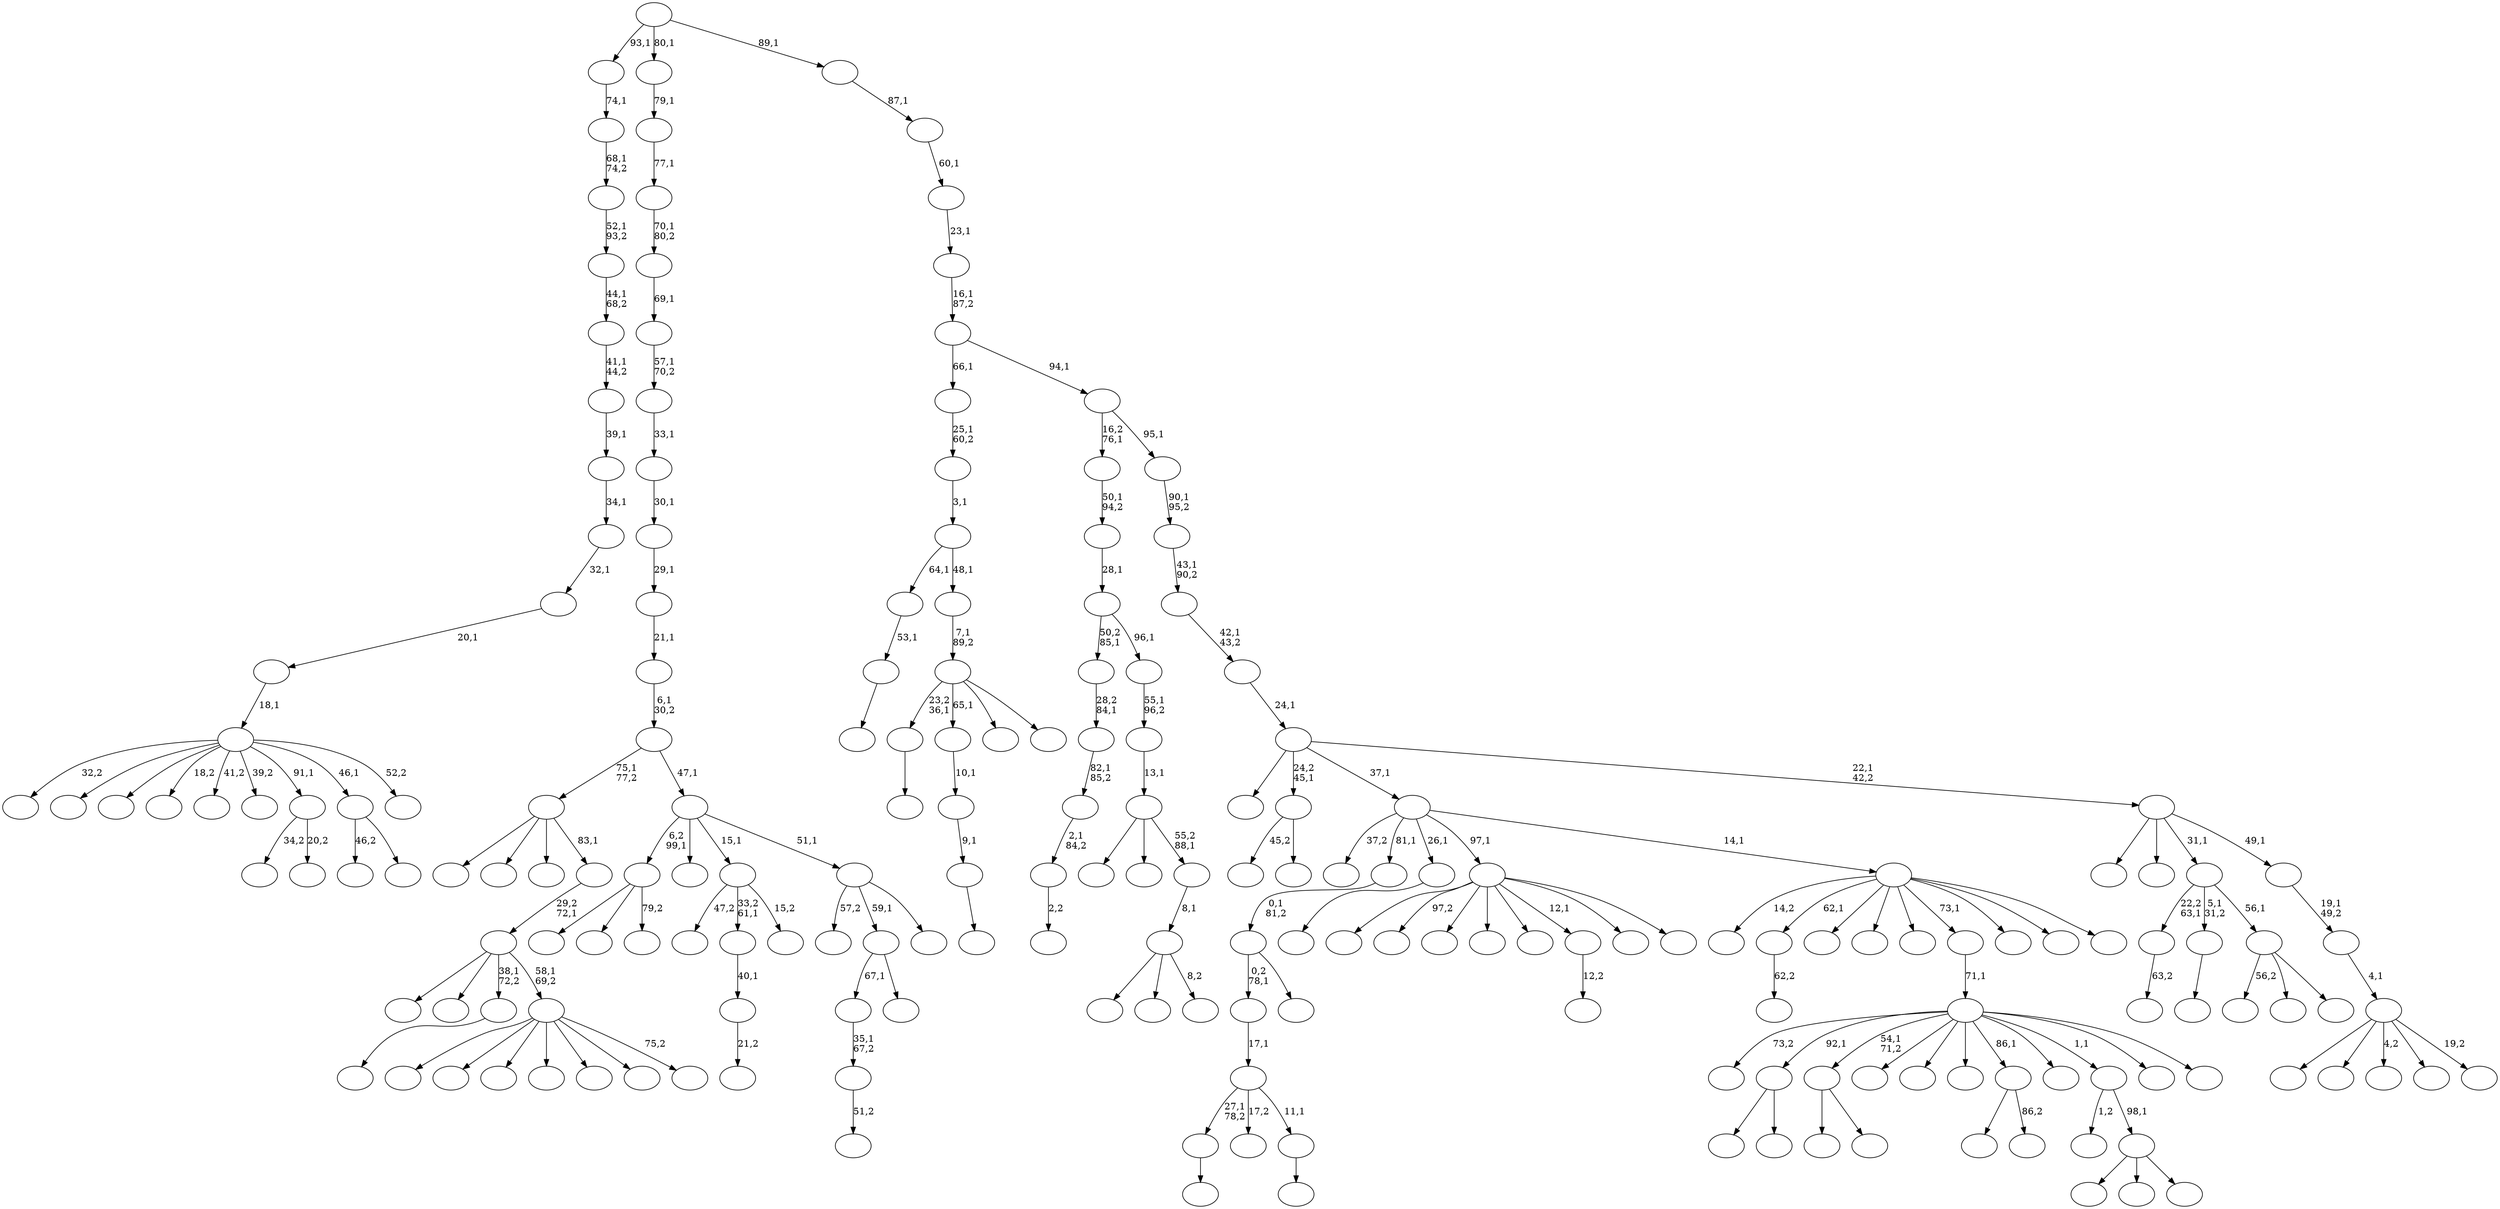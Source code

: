 digraph T {
	200 [label=""]
	199 [label=""]
	198 [label=""]
	197 [label=""]
	196 [label=""]
	195 [label=""]
	194 [label=""]
	193 [label=""]
	192 [label=""]
	191 [label=""]
	190 [label=""]
	189 [label=""]
	188 [label=""]
	187 [label=""]
	186 [label=""]
	185 [label=""]
	184 [label=""]
	183 [label=""]
	182 [label=""]
	181 [label=""]
	180 [label=""]
	179 [label=""]
	178 [label=""]
	177 [label=""]
	176 [label=""]
	175 [label=""]
	174 [label=""]
	173 [label=""]
	172 [label=""]
	171 [label=""]
	170 [label=""]
	169 [label=""]
	168 [label=""]
	167 [label=""]
	166 [label=""]
	165 [label=""]
	164 [label=""]
	163 [label=""]
	162 [label=""]
	161 [label=""]
	160 [label=""]
	159 [label=""]
	158 [label=""]
	157 [label=""]
	156 [label=""]
	155 [label=""]
	154 [label=""]
	153 [label=""]
	152 [label=""]
	151 [label=""]
	150 [label=""]
	149 [label=""]
	148 [label=""]
	147 [label=""]
	146 [label=""]
	145 [label=""]
	144 [label=""]
	143 [label=""]
	142 [label=""]
	141 [label=""]
	140 [label=""]
	139 [label=""]
	138 [label=""]
	137 [label=""]
	136 [label=""]
	135 [label=""]
	134 [label=""]
	133 [label=""]
	132 [label=""]
	131 [label=""]
	130 [label=""]
	129 [label=""]
	128 [label=""]
	127 [label=""]
	126 [label=""]
	125 [label=""]
	124 [label=""]
	123 [label=""]
	122 [label=""]
	121 [label=""]
	120 [label=""]
	119 [label=""]
	118 [label=""]
	117 [label=""]
	116 [label=""]
	115 [label=""]
	114 [label=""]
	113 [label=""]
	112 [label=""]
	111 [label=""]
	110 [label=""]
	109 [label=""]
	108 [label=""]
	107 [label=""]
	106 [label=""]
	105 [label=""]
	104 [label=""]
	103 [label=""]
	102 [label=""]
	101 [label=""]
	100 [label=""]
	99 [label=""]
	98 [label=""]
	97 [label=""]
	96 [label=""]
	95 [label=""]
	94 [label=""]
	93 [label=""]
	92 [label=""]
	91 [label=""]
	90 [label=""]
	89 [label=""]
	88 [label=""]
	87 [label=""]
	86 [label=""]
	85 [label=""]
	84 [label=""]
	83 [label=""]
	82 [label=""]
	81 [label=""]
	80 [label=""]
	79 [label=""]
	78 [label=""]
	77 [label=""]
	76 [label=""]
	75 [label=""]
	74 [label=""]
	73 [label=""]
	72 [label=""]
	71 [label=""]
	70 [label=""]
	69 [label=""]
	68 [label=""]
	67 [label=""]
	66 [label=""]
	65 [label=""]
	64 [label=""]
	63 [label=""]
	62 [label=""]
	61 [label=""]
	60 [label=""]
	59 [label=""]
	58 [label=""]
	57 [label=""]
	56 [label=""]
	55 [label=""]
	54 [label=""]
	53 [label=""]
	52 [label=""]
	51 [label=""]
	50 [label=""]
	49 [label=""]
	48 [label=""]
	47 [label=""]
	46 [label=""]
	45 [label=""]
	44 [label=""]
	43 [label=""]
	42 [label=""]
	41 [label=""]
	40 [label=""]
	39 [label=""]
	38 [label=""]
	37 [label=""]
	36 [label=""]
	35 [label=""]
	34 [label=""]
	33 [label=""]
	32 [label=""]
	31 [label=""]
	30 [label=""]
	29 [label=""]
	28 [label=""]
	27 [label=""]
	26 [label=""]
	25 [label=""]
	24 [label=""]
	23 [label=""]
	22 [label=""]
	21 [label=""]
	20 [label=""]
	19 [label=""]
	18 [label=""]
	17 [label=""]
	16 [label=""]
	15 [label=""]
	14 [label=""]
	13 [label=""]
	12 [label=""]
	11 [label=""]
	10 [label=""]
	9 [label=""]
	8 [label=""]
	7 [label=""]
	6 [label=""]
	5 [label=""]
	4 [label=""]
	3 [label=""]
	2 [label=""]
	1 [label=""]
	0 [label=""]
	195 -> 196 [label=""]
	188 -> 189 [label="51,2"]
	187 -> 188 [label="35,1\n67,2"]
	181 -> 182 [label=""]
	180 -> 195 [label="27,1\n78,2"]
	180 -> 184 [label="17,2"]
	180 -> 181 [label="11,1"]
	179 -> 180 [label="17,1"]
	171 -> 172 [label="2,2"]
	170 -> 171 [label="2,1\n84,2"]
	169 -> 170 [label="82,1\n85,2"]
	168 -> 169 [label="28,2\n84,1"]
	166 -> 167 [label=""]
	163 -> 164 [label=""]
	162 -> 163 [label="9,1"]
	161 -> 162 [label="10,1"]
	158 -> 190 [label=""]
	158 -> 159 [label=""]
	155 -> 156 [label="62,2"]
	149 -> 177 [label=""]
	149 -> 150 [label=""]
	142 -> 143 [label="63,2"]
	134 -> 135 [label=""]
	131 -> 186 [label=""]
	131 -> 132 [label="86,2"]
	129 -> 187 [label="67,1"]
	129 -> 130 [label=""]
	126 -> 127 [label=""]
	125 -> 126 [label="53,1"]
	122 -> 123 [label="21,2"]
	121 -> 122 [label="40,1"]
	113 -> 174 [label=""]
	113 -> 153 [label=""]
	113 -> 114 [label="79,2"]
	110 -> 179 [label="0,2\n78,1"]
	110 -> 111 [label=""]
	109 -> 110 [label="0,1\n81,2"]
	99 -> 100 [label=""]
	97 -> 166 [label="23,2\n36,1"]
	97 -> 161 [label="65,1"]
	97 -> 140 [label=""]
	97 -> 98 [label=""]
	96 -> 97 [label="7,1\n89,2"]
	95 -> 125 [label="64,1"]
	95 -> 96 [label="48,1"]
	94 -> 95 [label="3,1"]
	93 -> 94 [label="25,1\n60,2"]
	90 -> 91 [label="12,2"]
	87 -> 147 [label="34,2"]
	87 -> 88 [label="20,2"]
	85 -> 124 [label="47,2"]
	85 -> 121 [label="33,2\n61,1"]
	85 -> 86 [label="15,2"]
	79 -> 80 [label=""]
	77 -> 160 [label="45,2"]
	77 -> 78 [label=""]
	75 -> 154 [label=""]
	75 -> 151 [label=""]
	75 -> 133 [label=""]
	75 -> 116 [label=""]
	75 -> 112 [label=""]
	75 -> 83 [label=""]
	75 -> 76 [label="75,2"]
	74 -> 176 [label=""]
	74 -> 145 [label=""]
	74 -> 79 [label="38,1\n72,2"]
	74 -> 75 [label="58,1\n69,2"]
	73 -> 74 [label="29,2\n72,1"]
	72 -> 193 [label=""]
	72 -> 138 [label=""]
	72 -> 118 [label=""]
	72 -> 73 [label="83,1"]
	70 -> 197 [label=""]
	70 -> 105 [label=""]
	70 -> 71 [label=""]
	69 -> 82 [label="1,2"]
	69 -> 70 [label="98,1"]
	66 -> 115 [label="56,2"]
	66 -> 103 [label=""]
	66 -> 67 [label=""]
	65 -> 142 [label="22,2\n63,1"]
	65 -> 134 [label="5,1\n31,2"]
	65 -> 66 [label="56,1"]
	63 -> 200 [label=""]
	63 -> 194 [label="97,2"]
	63 -> 185 [label=""]
	63 -> 175 [label=""]
	63 -> 107 [label=""]
	63 -> 90 [label="12,1"]
	63 -> 68 [label=""]
	63 -> 64 [label=""]
	60 -> 191 [label="73,2"]
	60 -> 158 [label="92,1"]
	60 -> 149 [label="54,1\n71,2"]
	60 -> 146 [label=""]
	60 -> 141 [label=""]
	60 -> 137 [label=""]
	60 -> 131 [label="86,1"]
	60 -> 102 [label=""]
	60 -> 69 [label="1,1"]
	60 -> 62 [label=""]
	60 -> 61 [label=""]
	59 -> 60 [label="71,1"]
	56 -> 178 [label="46,2"]
	56 -> 57 [label=""]
	53 -> 157 [label="14,2"]
	53 -> 155 [label="62,1"]
	53 -> 139 [label=""]
	53 -> 104 [label=""]
	53 -> 84 [label=""]
	53 -> 59 [label="73,1"]
	53 -> 58 [label=""]
	53 -> 55 [label=""]
	53 -> 54 [label=""]
	52 -> 128 [label="37,2"]
	52 -> 109 [label="81,1"]
	52 -> 99 [label="26,1"]
	52 -> 63 [label="97,1"]
	52 -> 53 [label="14,1"]
	50 -> 165 [label=""]
	50 -> 144 [label=""]
	50 -> 51 [label="8,2"]
	49 -> 50 [label="8,1"]
	48 -> 136 [label=""]
	48 -> 108 [label=""]
	48 -> 49 [label="55,2\n88,1"]
	47 -> 48 [label="13,1"]
	46 -> 47 [label="55,1\n96,2"]
	45 -> 168 [label="50,2\n85,1"]
	45 -> 46 [label="96,1"]
	44 -> 45 [label="28,1"]
	43 -> 44 [label="50,1\n94,2"]
	41 -> 198 [label="32,2"]
	41 -> 183 [label=""]
	41 -> 173 [label=""]
	41 -> 120 [label="18,2"]
	41 -> 119 [label="41,2"]
	41 -> 117 [label="39,2"]
	41 -> 87 [label="91,1"]
	41 -> 56 [label="46,1"]
	41 -> 42 [label="52,2"]
	40 -> 41 [label="18,1"]
	39 -> 40 [label="20,1"]
	38 -> 39 [label="32,1"]
	37 -> 38 [label="34,1"]
	36 -> 37 [label="39,1"]
	35 -> 36 [label="41,1\n44,2"]
	34 -> 35 [label="44,1\n68,2"]
	33 -> 34 [label="52,1\n93,2"]
	32 -> 33 [label="68,1\n74,2"]
	31 -> 32 [label="74,1"]
	29 -> 148 [label="57,2"]
	29 -> 129 [label="59,1"]
	29 -> 30 [label=""]
	28 -> 113 [label="6,2\n99,1"]
	28 -> 101 [label=""]
	28 -> 85 [label="15,1"]
	28 -> 29 [label="51,1"]
	27 -> 72 [label="75,1\n77,2"]
	27 -> 28 [label="47,1"]
	26 -> 27 [label="6,1\n30,2"]
	25 -> 26 [label="21,1"]
	24 -> 25 [label="29,1"]
	23 -> 24 [label="30,1"]
	22 -> 23 [label="33,1"]
	21 -> 22 [label="57,1\n70,2"]
	20 -> 21 [label="69,1"]
	19 -> 20 [label="70,1\n80,2"]
	18 -> 19 [label="77,1"]
	17 -> 18 [label="79,1"]
	15 -> 199 [label=""]
	15 -> 192 [label=""]
	15 -> 152 [label="4,2"]
	15 -> 106 [label=""]
	15 -> 16 [label="19,2"]
	14 -> 15 [label="4,1"]
	13 -> 14 [label="19,1\n49,2"]
	12 -> 92 [label=""]
	12 -> 81 [label=""]
	12 -> 65 [label="31,1"]
	12 -> 13 [label="49,1"]
	11 -> 89 [label=""]
	11 -> 77 [label="24,2\n45,1"]
	11 -> 52 [label="37,1"]
	11 -> 12 [label="22,1\n42,2"]
	10 -> 11 [label="24,1"]
	9 -> 10 [label="42,1\n43,2"]
	8 -> 9 [label="43,1\n90,2"]
	7 -> 8 [label="90,1\n95,2"]
	6 -> 43 [label="16,2\n76,1"]
	6 -> 7 [label="95,1"]
	5 -> 93 [label="66,1"]
	5 -> 6 [label="94,1"]
	4 -> 5 [label="16,1\n87,2"]
	3 -> 4 [label="23,1"]
	2 -> 3 [label="60,1"]
	1 -> 2 [label="87,1"]
	0 -> 31 [label="93,1"]
	0 -> 17 [label="80,1"]
	0 -> 1 [label="89,1"]
}
